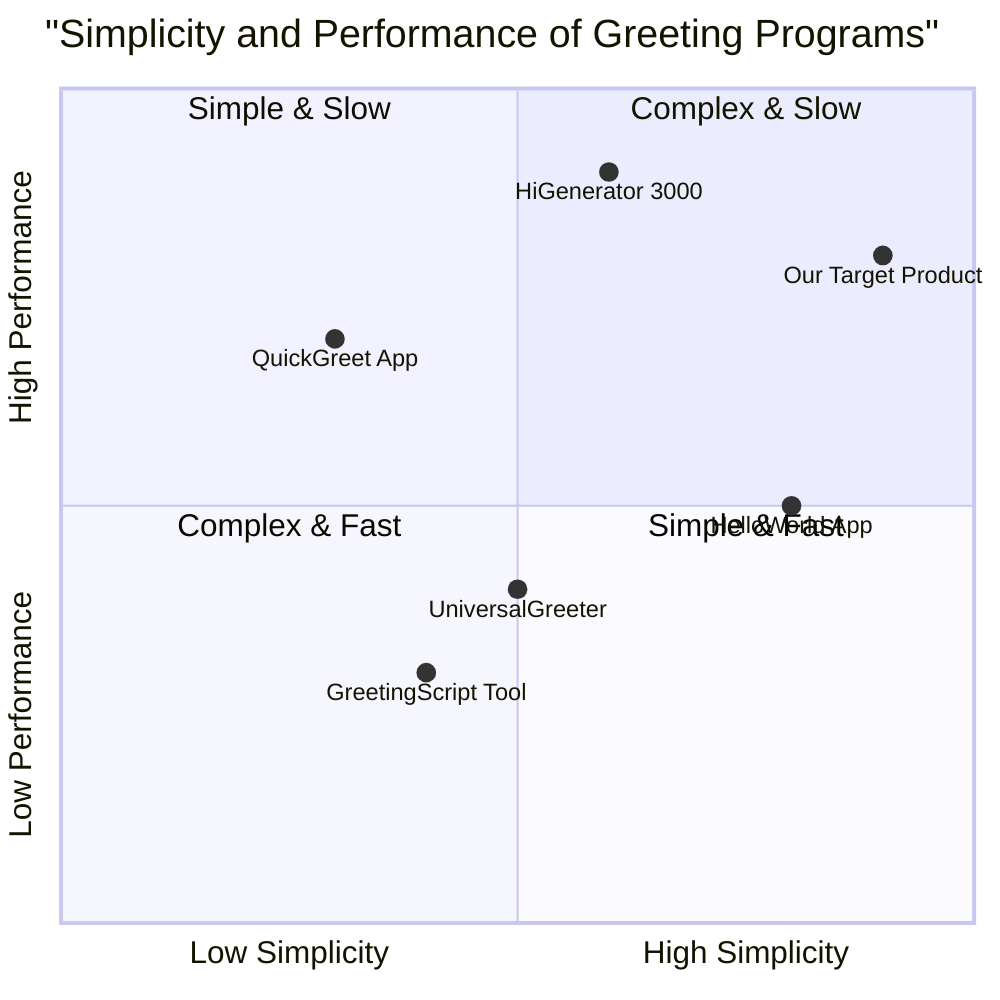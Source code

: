quadrantChart
    title "Simplicity and Performance of Greeting Programs"
    x-axis "Low Simplicity" --> "High Simplicity"
    y-axis "Low Performance" --> "High Performance"
    quadrant-1 "Complex & Slow"
    quadrant-2 "Simple & Slow"
    quadrant-3 "Complex & Fast"
    quadrant-4 "Simple & Fast"
    "HelloWorld App": [0.8, 0.5]
    "GreetingScript Tool": [0.4, 0.3]
    "HiGenerator 3000": [0.6, 0.9]
    "QuickGreet App": [0.3, 0.7]
    "UniversalGreeter": [0.5, 0.4]
    "Our Target Product": [0.9, 0.8]
